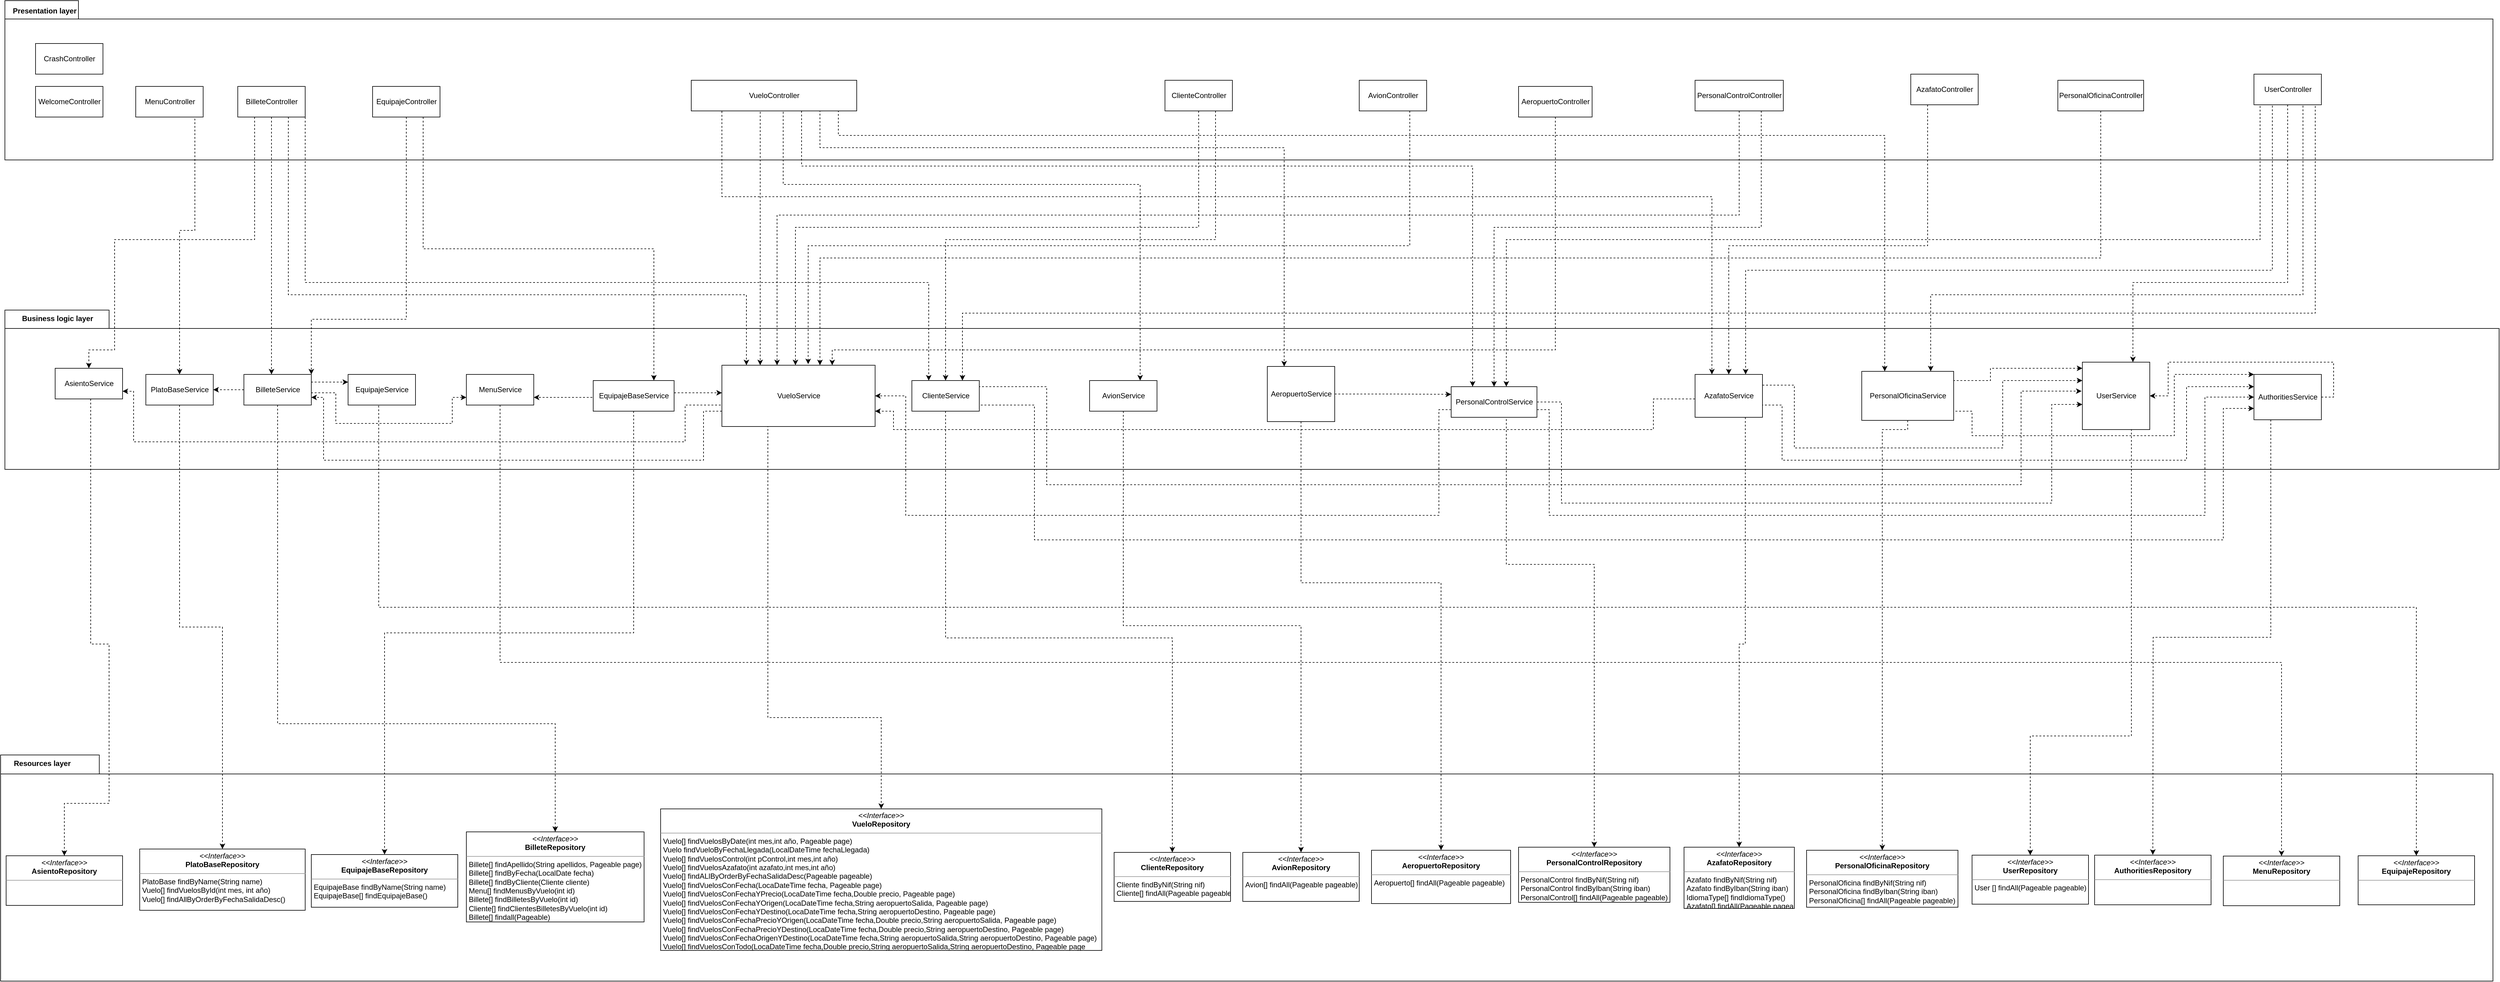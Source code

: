 <mxfile version="14.3.0" type="device"><diagram id="EwJ5Hu0gkXzbweyTSHyA" name="Page-1"><mxGraphModel dx="4663" dy="2973" grid="0" gridSize="10" guides="1" tooltips="1" connect="1" arrows="1" fold="1" page="0" pageScale="1" pageWidth="827" pageHeight="1169" background="none" math="0" shadow="0"><root><mxCell id="0"/><mxCell id="1" parent="0"/><mxCell id="Tn0-3IaLkoi7z6n1KSgP-1" value="" style="shape=folder;fontStyle=1;tabWidth=120;tabHeight=30;tabPosition=left;html=1;boundedLbl=1;" parent="1" vertex="1"><mxGeometry x="90" y="-100" width="4060" height="260" as="geometry"/></mxCell><mxCell id="Tn0-3IaLkoi7z6n1KSgP-2" value="v" style="shape=folder;fontStyle=1;tabWidth=161;tabHeight=31;tabPosition=left;html=1;boundedLbl=1;" parent="1" vertex="1"><mxGeometry x="83" y="1131" width="4067" height="369" as="geometry"/></mxCell><mxCell id="Tn0-3IaLkoi7z6n1KSgP-3" value="" style="shape=folder;fontStyle=1;tabWidth=170;tabHeight=30;tabPosition=left;html=1;boundedLbl=1;" parent="1" vertex="1"><mxGeometry x="90" y="405" width="4070" height="260" as="geometry"/></mxCell><mxCell id="Tn0-3IaLkoi7z6n1KSgP-4" value="Presentation layer" style="text;align=center;fontStyle=1;verticalAlign=middle;spacingLeft=3;spacingRight=3;strokeColor=none;rotatable=0;points=[[0,0.5],[1,0.5]];portConstraint=eastwest;" parent="1" vertex="1"><mxGeometry x="115" y="-97" width="80" height="26" as="geometry"/></mxCell><mxCell id="Tn0-3IaLkoi7z6n1KSgP-71" style="edgeStyle=orthogonalEdgeStyle;rounded=0;orthogonalLoop=1;jettySize=auto;html=1;exitX=0.5;exitY=1;exitDx=0;exitDy=0;entryX=1;entryY=0;entryDx=0;entryDy=0;dashed=1;" parent="1" source="Tn0-3IaLkoi7z6n1KSgP-5" target="Tn0-3IaLkoi7z6n1KSgP-38" edge="1"><mxGeometry relative="1" as="geometry"><Array as="points"><mxPoint x="745" y="420"/><mxPoint x="590" y="420"/></Array></mxGeometry></mxCell><mxCell id="sOfyuGBj5XVeHK4qWnre-22" style="edgeStyle=orthogonalEdgeStyle;rounded=0;orthogonalLoop=1;jettySize=auto;html=1;exitX=0.75;exitY=1;exitDx=0;exitDy=0;entryX=0.75;entryY=0;entryDx=0;entryDy=0;dashed=1;" edge="1" parent="1" source="Tn0-3IaLkoi7z6n1KSgP-5" target="sOfyuGBj5XVeHK4qWnre-20"><mxGeometry relative="1" as="geometry"/></mxCell><mxCell id="Tn0-3IaLkoi7z6n1KSgP-5" value="EquipajeController" style="html=1;" parent="1" vertex="1"><mxGeometry x="690" y="40" width="110" height="50" as="geometry"/></mxCell><mxCell id="Tn0-3IaLkoi7z6n1KSgP-6" value="CrashController" style="html=1;" parent="1" vertex="1"><mxGeometry x="140" y="-30" width="110" height="50" as="geometry"/></mxCell><mxCell id="Tn0-3IaLkoi7z6n1KSgP-45" style="edgeStyle=orthogonalEdgeStyle;rounded=0;orthogonalLoop=1;jettySize=auto;html=1;exitX=0.5;exitY=1;exitDx=0;exitDy=0;dashed=1;" parent="1" source="Tn0-3IaLkoi7z6n1KSgP-7" edge="1"><mxGeometry relative="1" as="geometry"><mxPoint x="525" y="510" as="targetPoint"/><Array as="points"><mxPoint x="525" y="509"/></Array></mxGeometry></mxCell><mxCell id="sOfyuGBj5XVeHK4qWnre-17" style="edgeStyle=orthogonalEdgeStyle;rounded=0;orthogonalLoop=1;jettySize=auto;html=1;exitX=0.75;exitY=1;exitDx=0;exitDy=0;dashed=1;" edge="1" parent="1" source="Tn0-3IaLkoi7z6n1KSgP-7" target="Tn0-3IaLkoi7z6n1KSgP-32"><mxGeometry relative="1" as="geometry"><Array as="points"><mxPoint x="553" y="380"/><mxPoint x="1300" y="380"/></Array></mxGeometry></mxCell><mxCell id="sOfyuGBj5XVeHK4qWnre-18" style="edgeStyle=orthogonalEdgeStyle;rounded=0;orthogonalLoop=1;jettySize=auto;html=1;exitX=0.25;exitY=1;exitDx=0;exitDy=0;entryX=0.5;entryY=0;entryDx=0;entryDy=0;dashed=1;" edge="1" parent="1" source="Tn0-3IaLkoi7z6n1KSgP-7" target="Tn0-3IaLkoi7z6n1KSgP-30"><mxGeometry relative="1" as="geometry"><Array as="points"><mxPoint x="498" y="290"/><mxPoint x="269" y="290"/><mxPoint x="269" y="470"/><mxPoint x="227" y="470"/></Array></mxGeometry></mxCell><mxCell id="sOfyuGBj5XVeHK4qWnre-19" style="edgeStyle=orthogonalEdgeStyle;rounded=0;orthogonalLoop=1;jettySize=auto;html=1;exitX=1;exitY=1;exitDx=0;exitDy=0;entryX=0.25;entryY=0;entryDx=0;entryDy=0;dashed=1;" edge="1" parent="1" source="Tn0-3IaLkoi7z6n1KSgP-7" target="Tn0-3IaLkoi7z6n1KSgP-29"><mxGeometry relative="1" as="geometry"><Array as="points"><mxPoint x="580" y="360"/><mxPoint x="1598" y="360"/></Array></mxGeometry></mxCell><mxCell id="Tn0-3IaLkoi7z6n1KSgP-7" value="BilleteController" style="html=1;" parent="1" vertex="1"><mxGeometry x="470" y="40" width="110" height="50" as="geometry"/></mxCell><mxCell id="Tn0-3IaLkoi7z6n1KSgP-96" style="edgeStyle=orthogonalEdgeStyle;rounded=0;orthogonalLoop=1;jettySize=auto;html=1;exitX=0.75;exitY=1;exitDx=0;exitDy=0;entryX=0.25;entryY=0;entryDx=0;entryDy=0;dashed=1;endArrow=classic;endFill=1;" parent="1" source="Tn0-3IaLkoi7z6n1KSgP-10" target="Tn0-3IaLkoi7z6n1KSgP-27" edge="1"><mxGeometry relative="1" as="geometry"><Array as="points"><mxPoint x="1420" y="80"/><mxPoint x="1420" y="140"/><mxPoint x="2178" y="140"/></Array></mxGeometry></mxCell><mxCell id="Tn0-3IaLkoi7z6n1KSgP-97" style="edgeStyle=orthogonalEdgeStyle;rounded=0;orthogonalLoop=1;jettySize=auto;html=1;exitX=0.25;exitY=1;exitDx=0;exitDy=0;entryX=0.75;entryY=0;entryDx=0;entryDy=0;dashed=1;endArrow=classic;endFill=1;" parent="1" source="Tn0-3IaLkoi7z6n1KSgP-10" target="Tn0-3IaLkoi7z6n1KSgP-28" edge="1"><mxGeometry relative="1" as="geometry"><Array as="points"><mxPoint x="1360" y="80"/><mxPoint x="1360" y="200"/><mxPoint x="1943" y="200"/></Array></mxGeometry></mxCell><mxCell id="Tn0-3IaLkoi7z6n1KSgP-98" style="edgeStyle=orthogonalEdgeStyle;rounded=0;orthogonalLoop=1;jettySize=auto;html=1;exitX=0;exitY=1;exitDx=0;exitDy=0;entryX=0.25;entryY=0;entryDx=0;entryDy=0;dashed=1;endArrow=classic;endFill=1;" parent="1" source="Tn0-3IaLkoi7z6n1KSgP-10" target="Tn0-3IaLkoi7z6n1KSgP-35" edge="1"><mxGeometry relative="1" as="geometry"><Array as="points"><mxPoint x="1390" y="80"/><mxPoint x="1390" y="170"/><mxPoint x="2485" y="170"/></Array></mxGeometry></mxCell><mxCell id="Tn0-3IaLkoi7z6n1KSgP-99" style="edgeStyle=orthogonalEdgeStyle;rounded=0;orthogonalLoop=1;jettySize=auto;html=1;entryX=0.25;entryY=0;entryDx=0;entryDy=0;dashed=1;endArrow=classic;endFill=1;exitX=0.25;exitY=1;exitDx=0;exitDy=0;" parent="1" source="Tn0-3IaLkoi7z6n1KSgP-10" target="Tn0-3IaLkoi7z6n1KSgP-33" edge="1"><mxGeometry relative="1" as="geometry"><Array as="points"><mxPoint x="1260" y="80"/><mxPoint x="1260" y="220"/><mxPoint x="2876" y="220"/></Array><mxPoint x="820" y="70" as="sourcePoint"/></mxGeometry></mxCell><mxCell id="Tn0-3IaLkoi7z6n1KSgP-100" style="edgeStyle=orthogonalEdgeStyle;rounded=0;orthogonalLoop=1;jettySize=auto;html=1;exitX=1;exitY=0.5;exitDx=0;exitDy=0;entryX=0.25;entryY=0;entryDx=0;entryDy=0;dashed=1;endArrow=classic;endFill=1;" parent="1" source="Tn0-3IaLkoi7z6n1KSgP-10" target="Tn0-3IaLkoi7z6n1KSgP-34" edge="1"><mxGeometry relative="1" as="geometry"><Array as="points"><mxPoint x="1450" y="55"/><mxPoint x="1450" y="120"/><mxPoint x="3158" y="120"/></Array></mxGeometry></mxCell><mxCell id="sOfyuGBj5XVeHK4qWnre-24" style="edgeStyle=orthogonalEdgeStyle;rounded=0;orthogonalLoop=1;jettySize=auto;html=1;exitX=0.75;exitY=1;exitDx=0;exitDy=0;dashed=1;entryX=0.563;entryY=-0.017;entryDx=0;entryDy=0;entryPerimeter=0;" edge="1" parent="1" source="Tn0-3IaLkoi7z6n1KSgP-11" target="Tn0-3IaLkoi7z6n1KSgP-32"><mxGeometry relative="1" as="geometry"><mxPoint x="1403" y="491" as="targetPoint"/><Array as="points"><mxPoint x="2383" y="300"/><mxPoint x="1401" y="300"/></Array></mxGeometry></mxCell><mxCell id="Tn0-3IaLkoi7z6n1KSgP-11" value="AvionController" style="html=1;" parent="1" vertex="1"><mxGeometry x="2300" y="30" width="110" height="50" as="geometry"/></mxCell><mxCell id="sOfyuGBj5XVeHK4qWnre-97" style="edgeStyle=orthogonalEdgeStyle;rounded=0;orthogonalLoop=1;jettySize=auto;html=1;exitX=0.75;exitY=1;exitDx=0;exitDy=0;entryX=0.5;entryY=0;entryDx=0;entryDy=0;dashed=1;" edge="1" parent="1" source="Tn0-3IaLkoi7z6n1KSgP-16" target="Tn0-3IaLkoi7z6n1KSgP-35"><mxGeometry relative="1" as="geometry"><Array as="points"><mxPoint x="2956" y="270"/><mxPoint x="2520" y="270"/></Array></mxGeometry></mxCell><mxCell id="Tn0-3IaLkoi7z6n1KSgP-16" value="PersonalControlController" style="html=1;" parent="1" vertex="1"><mxGeometry x="2848" y="30" width="144" height="50" as="geometry"/></mxCell><mxCell id="Tn0-3IaLkoi7z6n1KSgP-72" style="edgeStyle=orthogonalEdgeStyle;rounded=0;orthogonalLoop=1;jettySize=auto;html=1;exitX=0.5;exitY=1;exitDx=0;exitDy=0;entryX=0.5;entryY=0;entryDx=0;entryDy=0;dashed=1;" parent="1" source="Tn0-3IaLkoi7z6n1KSgP-17" target="Tn0-3IaLkoi7z6n1KSgP-36" edge="1"><mxGeometry relative="1" as="geometry"><Array as="points"><mxPoint x="359" y="70"/><mxPoint x="400" y="70"/><mxPoint x="400" y="275"/><mxPoint x="375" y="275"/></Array></mxGeometry></mxCell><mxCell id="Tn0-3IaLkoi7z6n1KSgP-17" value="MenuController" style="html=1;" parent="1" vertex="1"><mxGeometry x="303.5" y="40" width="110" height="50" as="geometry"/></mxCell><mxCell id="Tn0-3IaLkoi7z6n1KSgP-19" value="PersonalOficinaController" style="html=1;" parent="1" vertex="1"><mxGeometry x="3440" y="30" width="140" height="50" as="geometry"/></mxCell><mxCell id="sOfyuGBj5XVeHK4qWnre-26" style="edgeStyle=orthogonalEdgeStyle;rounded=0;orthogonalLoop=1;jettySize=auto;html=1;exitX=0.25;exitY=1;exitDx=0;exitDy=0;entryX=0.75;entryY=0;entryDx=0;entryDy=0;dashed=1;" edge="1" parent="1" source="Tn0-3IaLkoi7z6n1KSgP-20" target="Tn0-3IaLkoi7z6n1KSgP-34"><mxGeometry relative="1" as="geometry"><Array as="points"><mxPoint x="3840" y="70"/><mxPoint x="3840" y="380"/><mxPoint x="3233" y="380"/></Array></mxGeometry></mxCell><mxCell id="sOfyuGBj5XVeHK4qWnre-27" style="edgeStyle=orthogonalEdgeStyle;rounded=0;orthogonalLoop=1;jettySize=auto;html=1;exitX=0.75;exitY=1;exitDx=0;exitDy=0;entryX=0.75;entryY=0;entryDx=0;entryDy=0;dashed=1;" edge="1" parent="1" source="Tn0-3IaLkoi7z6n1KSgP-20" target="Tn0-3IaLkoi7z6n1KSgP-33"><mxGeometry relative="1" as="geometry"><Array as="points"><mxPoint x="3790" y="70"/><mxPoint x="3790" y="340"/><mxPoint x="2931" y="340"/></Array></mxGeometry></mxCell><mxCell id="sOfyuGBj5XVeHK4qWnre-28" style="edgeStyle=orthogonalEdgeStyle;rounded=0;orthogonalLoop=1;jettySize=auto;html=1;exitX=0;exitY=1;exitDx=0;exitDy=0;entryX=0.75;entryY=0;entryDx=0;entryDy=0;dashed=1;" edge="1" parent="1" source="Tn0-3IaLkoi7z6n1KSgP-20" target="Tn0-3IaLkoi7z6n1KSgP-29"><mxGeometry relative="1" as="geometry"><Array as="points"><mxPoint x="3860" y="70"/><mxPoint x="3860" y="410"/><mxPoint x="1652" y="410"/></Array></mxGeometry></mxCell><mxCell id="sOfyuGBj5XVeHK4qWnre-29" style="edgeStyle=orthogonalEdgeStyle;rounded=0;orthogonalLoop=1;jettySize=auto;html=1;exitX=1;exitY=1;exitDx=0;exitDy=0;dashed=1;" edge="1" parent="1" source="Tn0-3IaLkoi7z6n1KSgP-20" target="Tn0-3IaLkoi7z6n1KSgP-35"><mxGeometry relative="1" as="geometry"><mxPoint x="2545" y="520" as="targetPoint"/><Array as="points"><mxPoint x="3770" y="70"/><mxPoint x="3770" y="290"/><mxPoint x="2540" y="290"/></Array></mxGeometry></mxCell><mxCell id="sOfyuGBj5XVeHK4qWnre-99" style="edgeStyle=orthogonalEdgeStyle;rounded=0;orthogonalLoop=1;jettySize=auto;html=1;exitX=0.5;exitY=1;exitDx=0;exitDy=0;entryX=0.75;entryY=0;entryDx=0;entryDy=0;dashed=1;" edge="1" parent="1" source="Tn0-3IaLkoi7z6n1KSgP-20" target="Tn0-3IaLkoi7z6n1KSgP-37"><mxGeometry relative="1" as="geometry"><Array as="points"><mxPoint x="3815" y="360"/><mxPoint x="3563" y="360"/></Array></mxGeometry></mxCell><mxCell id="Tn0-3IaLkoi7z6n1KSgP-20" value="UserController" style="html=1;" parent="1" vertex="1"><mxGeometry x="3760" y="20" width="110" height="50" as="geometry"/></mxCell><mxCell id="Tn0-3IaLkoi7z6n1KSgP-21" value="WelcomeController" style="html=1;" parent="1" vertex="1"><mxGeometry x="140" y="40" width="110" height="50" as="geometry"/></mxCell><mxCell id="Tn0-3IaLkoi7z6n1KSgP-22" style="edgeStyle=orthogonalEdgeStyle;rounded=0;orthogonalLoop=1;jettySize=auto;html=1;exitX=0.5;exitY=1;exitDx=0;exitDy=0;" parent="1" source="Tn0-3IaLkoi7z6n1KSgP-12" target="Tn0-3IaLkoi7z6n1KSgP-12" edge="1"><mxGeometry relative="1" as="geometry"/></mxCell><mxCell id="Tn0-3IaLkoi7z6n1KSgP-142" style="edgeStyle=orthogonalEdgeStyle;rounded=0;orthogonalLoop=1;jettySize=auto;html=1;exitX=0.5;exitY=1;exitDx=0;exitDy=0;dashed=1;endArrow=classic;endFill=1;entryX=0.5;entryY=0;entryDx=0;entryDy=0;" parent="1" source="Tn0-3IaLkoi7z6n1KSgP-27" target="Tn0-3IaLkoi7z6n1KSgP-130" edge="1"><mxGeometry relative="1" as="geometry"><Array as="points"><mxPoint x="2205" y="850"/><mxPoint x="2434" y="850"/></Array></mxGeometry></mxCell><mxCell id="Tn0-3IaLkoi7z6n1KSgP-141" style="edgeStyle=orthogonalEdgeStyle;rounded=0;orthogonalLoop=1;jettySize=auto;html=1;exitX=0.5;exitY=1;exitDx=0;exitDy=0;entryX=0.5;entryY=0;entryDx=0;entryDy=0;dashed=1;endArrow=classic;endFill=1;" parent="1" source="Tn0-3IaLkoi7z6n1KSgP-28" target="Tn0-3IaLkoi7z6n1KSgP-127" edge="1"><mxGeometry relative="1" as="geometry"><Array as="points"><mxPoint x="1915" y="920"/><mxPoint x="2205" y="920"/></Array></mxGeometry></mxCell><mxCell id="Tn0-3IaLkoi7z6n1KSgP-88" style="edgeStyle=orthogonalEdgeStyle;rounded=0;orthogonalLoop=1;jettySize=auto;html=1;exitX=1;exitY=0.25;exitDx=0;exitDy=0;dashed=1;endArrow=classic;endFill=1;entryX=0;entryY=0.75;entryDx=0;entryDy=0;" parent="1" source="Tn0-3IaLkoi7z6n1KSgP-29" target="Tn0-3IaLkoi7z6n1KSgP-31" edge="1"><mxGeometry relative="1" as="geometry"><Array as="points"><mxPoint x="1680" y="560"/><mxPoint x="1770" y="560"/><mxPoint x="1770" y="780"/><mxPoint x="3710" y="780"/><mxPoint x="3710" y="565"/></Array><mxPoint x="3760" y="520" as="targetPoint"/></mxGeometry></mxCell><mxCell id="Tn0-3IaLkoi7z6n1KSgP-89" style="edgeStyle=orthogonalEdgeStyle;rounded=0;orthogonalLoop=1;jettySize=auto;html=1;exitX=0.75;exitY=1;exitDx=0;exitDy=0;entryX=-0.012;entryY=0.43;entryDx=0;entryDy=0;dashed=1;endArrow=classic;endFill=1;entryPerimeter=0;" parent="1" source="Tn0-3IaLkoi7z6n1KSgP-29" target="Tn0-3IaLkoi7z6n1KSgP-37" edge="1"><mxGeometry relative="1" as="geometry"><Array as="points"><mxPoint x="1652" y="530"/><mxPoint x="1790" y="530"/><mxPoint x="1790" y="690"/><mxPoint x="3380" y="690"/><mxPoint x="3380" y="537"/></Array></mxGeometry></mxCell><mxCell id="Tn0-3IaLkoi7z6n1KSgP-136" style="edgeStyle=orthogonalEdgeStyle;rounded=0;orthogonalLoop=1;jettySize=auto;html=1;exitX=0.5;exitY=1;exitDx=0;exitDy=0;entryX=0.5;entryY=0;entryDx=0;entryDy=0;dashed=1;endArrow=classic;endFill=1;" parent="1" edge="1" target="Tn0-3IaLkoi7z6n1KSgP-129"><mxGeometry relative="1" as="geometry"><mxPoint x="195" y="531.0" as="sourcePoint"/><mxPoint x="284.47" y="886.869" as="targetPoint"/><Array as="points"><mxPoint x="230" y="531"/><mxPoint x="230" y="950"/><mxPoint x="260" y="950"/><mxPoint x="260" y="1210"/><mxPoint x="187" y="1210"/></Array></mxGeometry></mxCell><mxCell id="Tn0-3IaLkoi7z6n1KSgP-30" value="AsientoService" style="html=1;" parent="1" vertex="1"><mxGeometry x="172" y="500" width="110" height="50" as="geometry"/></mxCell><mxCell id="Tn0-3IaLkoi7z6n1KSgP-67" style="edgeStyle=orthogonalEdgeStyle;rounded=0;orthogonalLoop=1;jettySize=auto;html=1;exitX=1;exitY=0.5;exitDx=0;exitDy=0;entryX=1;entryY=0.5;entryDx=0;entryDy=0;dashed=1;" parent="1" source="Tn0-3IaLkoi7z6n1KSgP-31" target="Tn0-3IaLkoi7z6n1KSgP-37" edge="1"><mxGeometry relative="1" as="geometry"><Array as="points"><mxPoint x="3890" y="547"/><mxPoint x="3890" y="490"/><mxPoint x="3620" y="490"/><mxPoint x="3620" y="545"/></Array></mxGeometry></mxCell><mxCell id="Tn0-3IaLkoi7z6n1KSgP-148" style="edgeStyle=orthogonalEdgeStyle;rounded=0;orthogonalLoop=1;jettySize=auto;html=1;exitX=1;exitY=0.5;exitDx=0;exitDy=0;dashed=1;endArrow=classic;endFill=1;entryX=0.5;entryY=0;entryDx=0;entryDy=0;" parent="1" source="Tn0-3IaLkoi7z6n1KSgP-35" target="Tn0-3IaLkoi7z6n1KSgP-121" edge="1"><mxGeometry relative="1" as="geometry"><Array as="points"><mxPoint x="2590" y="580"/><mxPoint x="2540" y="580"/><mxPoint x="2540" y="820"/><mxPoint x="2684" y="820"/></Array></mxGeometry></mxCell><mxCell id="sOfyuGBj5XVeHK4qWnre-87" style="edgeStyle=orthogonalEdgeStyle;rounded=0;orthogonalLoop=1;jettySize=auto;html=1;exitX=0.25;exitY=1;exitDx=0;exitDy=0;dashed=1;" edge="1" parent="1" source="Tn0-3IaLkoi7z6n1KSgP-31"><mxGeometry relative="1" as="geometry"><mxPoint x="3595" y="1294" as="targetPoint"/></mxGeometry></mxCell><mxCell id="Tn0-3IaLkoi7z6n1KSgP-31" value="AuthoritiesService" style="html=1;" parent="1" vertex="1"><mxGeometry x="3760" y="510" width="110" height="74" as="geometry"/></mxCell><mxCell id="Tn0-3IaLkoi7z6n1KSgP-139" style="edgeStyle=orthogonalEdgeStyle;rounded=0;orthogonalLoop=1;jettySize=auto;html=1;exitX=0.5;exitY=1;exitDx=0;exitDy=0;dashed=1;endArrow=classic;endFill=1;" parent="1" source="Tn0-3IaLkoi7z6n1KSgP-32" target="Tn0-3IaLkoi7z6n1KSgP-104" edge="1"><mxGeometry relative="1" as="geometry"><Array as="points"><mxPoint x="1335" y="1070"/><mxPoint x="1520" y="1070"/></Array></mxGeometry></mxCell><mxCell id="sOfyuGBj5XVeHK4qWnre-42" style="edgeStyle=orthogonalEdgeStyle;rounded=0;orthogonalLoop=1;jettySize=auto;html=1;entryX=1;entryY=0.75;entryDx=0;entryDy=0;dashed=1;" edge="1" parent="1" source="Tn0-3IaLkoi7z6n1KSgP-32" target="Tn0-3IaLkoi7z6n1KSgP-38"><mxGeometry relative="1" as="geometry"><Array as="points"><mxPoint x="1230" y="570"/><mxPoint x="1230" y="650"/><mxPoint x="610" y="650"/><mxPoint x="610" y="548"/></Array></mxGeometry></mxCell><mxCell id="sOfyuGBj5XVeHK4qWnre-43" style="edgeStyle=orthogonalEdgeStyle;rounded=0;orthogonalLoop=1;jettySize=auto;html=1;exitX=0;exitY=0.75;exitDx=0;exitDy=0;entryX=1;entryY=0.75;entryDx=0;entryDy=0;dashed=1;" edge="1" parent="1" source="Tn0-3IaLkoi7z6n1KSgP-32" target="Tn0-3IaLkoi7z6n1KSgP-30"><mxGeometry relative="1" as="geometry"><Array as="points"><mxPoint x="1260" y="560"/><mxPoint x="1200" y="560"/><mxPoint x="1200" y="620"/><mxPoint x="300" y="620"/><mxPoint x="300" y="538"/></Array></mxGeometry></mxCell><mxCell id="Tn0-3IaLkoi7z6n1KSgP-32" value="VueloService" style="html=1;" parent="1" vertex="1"><mxGeometry x="1260" y="495" width="250" height="100" as="geometry"/></mxCell><mxCell id="Tn0-3IaLkoi7z6n1KSgP-90" style="edgeStyle=orthogonalEdgeStyle;rounded=0;orthogonalLoop=1;jettySize=auto;html=1;exitX=1;exitY=1;exitDx=0;exitDy=0;dashed=1;endArrow=classic;endFill=1;" parent="1" source="Tn0-3IaLkoi7z6n1KSgP-33" edge="1"><mxGeometry relative="1" as="geometry"><mxPoint x="3760" y="530" as="targetPoint"/><Array as="points"><mxPoint x="2958" y="560"/><mxPoint x="2990" y="560"/><mxPoint x="2990" y="650"/><mxPoint x="3650" y="650"/><mxPoint x="3650" y="530"/></Array></mxGeometry></mxCell><mxCell id="sOfyuGBj5XVeHK4qWnre-45" style="edgeStyle=orthogonalEdgeStyle;rounded=0;orthogonalLoop=1;jettySize=auto;html=1;exitX=0;exitY=1;exitDx=0;exitDy=0;entryX=1;entryY=0.75;entryDx=0;entryDy=0;dashed=1;" edge="1" parent="1" source="Tn0-3IaLkoi7z6n1KSgP-33" target="Tn0-3IaLkoi7z6n1KSgP-32"><mxGeometry relative="1" as="geometry"><Array as="points"><mxPoint x="2848" y="550"/><mxPoint x="2780" y="550"/><mxPoint x="2780" y="600"/><mxPoint x="1540" y="600"/><mxPoint x="1540" y="570"/></Array></mxGeometry></mxCell><mxCell id="Tn0-3IaLkoi7z6n1KSgP-92" style="edgeStyle=orthogonalEdgeStyle;rounded=0;orthogonalLoop=1;jettySize=auto;html=1;exitX=1;exitY=0.25;exitDx=0;exitDy=0;entryX=0;entryY=0;entryDx=0;entryDy=0;dashed=1;endArrow=classic;endFill=1;" parent="1" source="Tn0-3IaLkoi7z6n1KSgP-34" target="Tn0-3IaLkoi7z6n1KSgP-31" edge="1"><mxGeometry relative="1" as="geometry"><Array as="points"><mxPoint x="3270" y="570"/><mxPoint x="3300" y="570"/><mxPoint x="3300" y="610"/><mxPoint x="3630" y="610"/><mxPoint x="3630" y="510"/></Array></mxGeometry></mxCell><mxCell id="Tn0-3IaLkoi7z6n1KSgP-145" style="edgeStyle=orthogonalEdgeStyle;rounded=0;orthogonalLoop=1;jettySize=auto;html=1;exitX=0.5;exitY=1;exitDx=0;exitDy=0;dashed=1;endArrow=classic;endFill=1;entryX=0.5;entryY=0;entryDx=0;entryDy=0;" parent="1" source="Tn0-3IaLkoi7z6n1KSgP-34" target="Tn0-3IaLkoi7z6n1KSgP-120" edge="1"><mxGeometry relative="1" as="geometry"><Array as="points"><mxPoint x="3195" y="600"/><mxPoint x="3154" y="600"/></Array></mxGeometry></mxCell><mxCell id="sOfyuGBj5XVeHK4qWnre-44" style="edgeStyle=orthogonalEdgeStyle;rounded=0;orthogonalLoop=1;jettySize=auto;html=1;exitX=0;exitY=0.75;exitDx=0;exitDy=0;entryX=1;entryY=0.5;entryDx=0;entryDy=0;dashed=1;" edge="1" parent="1" source="Tn0-3IaLkoi7z6n1KSgP-35" target="Tn0-3IaLkoi7z6n1KSgP-32"><mxGeometry relative="1" as="geometry"><Array as="points"><mxPoint x="2430" y="568"/><mxPoint x="2430" y="740"/><mxPoint x="1560" y="740"/><mxPoint x="1560" y="545"/></Array></mxGeometry></mxCell><mxCell id="Tn0-3IaLkoi7z6n1KSgP-137" style="edgeStyle=orthogonalEdgeStyle;rounded=0;orthogonalLoop=1;jettySize=auto;html=1;exitX=0.5;exitY=1;exitDx=0;exitDy=0;entryX=0.5;entryY=0;entryDx=0;entryDy=0;dashed=1;endArrow=classic;endFill=1;" parent="1" source="Tn0-3IaLkoi7z6n1KSgP-36" target="Tn0-3IaLkoi7z6n1KSgP-119" edge="1"><mxGeometry relative="1" as="geometry"/></mxCell><mxCell id="Tn0-3IaLkoi7z6n1KSgP-36" value="PlatoBaseService" style="html=1;" parent="1" vertex="1"><mxGeometry x="320" y="510" width="110" height="50" as="geometry"/></mxCell><mxCell id="Tn0-3IaLkoi7z6n1KSgP-146" style="edgeStyle=orthogonalEdgeStyle;rounded=0;orthogonalLoop=1;jettySize=auto;html=1;exitX=0.5;exitY=1;exitDx=0;exitDy=0;entryX=0.5;entryY=0;entryDx=0;entryDy=0;dashed=1;endArrow=classic;endFill=1;" parent="1" source="Tn0-3IaLkoi7z6n1KSgP-37" target="Tn0-3IaLkoi7z6n1KSgP-118" edge="1"><mxGeometry relative="1" as="geometry"><Array as="points"><mxPoint x="3560" y="600"/><mxPoint x="3560" y="1100"/><mxPoint x="3395" y="1100"/></Array></mxGeometry></mxCell><mxCell id="Tn0-3IaLkoi7z6n1KSgP-73" style="edgeStyle=orthogonalEdgeStyle;rounded=0;orthogonalLoop=1;jettySize=auto;html=1;exitX=0;exitY=0.5;exitDx=0;exitDy=0;entryX=1;entryY=0.5;entryDx=0;entryDy=0;dashed=1;" parent="1" source="Tn0-3IaLkoi7z6n1KSgP-38" target="Tn0-3IaLkoi7z6n1KSgP-36" edge="1"><mxGeometry relative="1" as="geometry"><Array as="points"><mxPoint x="450" y="535"/><mxPoint x="450" y="535"/></Array></mxGeometry></mxCell><mxCell id="Tn0-3IaLkoi7z6n1KSgP-138" style="edgeStyle=orthogonalEdgeStyle;rounded=0;orthogonalLoop=1;jettySize=auto;html=1;exitX=0.5;exitY=1;exitDx=0;exitDy=0;entryX=0.5;entryY=0;entryDx=0;entryDy=0;dashed=1;endArrow=classic;endFill=1;" parent="1" source="Tn0-3IaLkoi7z6n1KSgP-38" target="Tn0-3IaLkoi7z6n1KSgP-125" edge="1"><mxGeometry relative="1" as="geometry"><Array as="points"><mxPoint x="535" y="1080"/><mxPoint x="988" y="1080"/></Array></mxGeometry></mxCell><mxCell id="sOfyuGBj5XVeHK4qWnre-35" style="edgeStyle=orthogonalEdgeStyle;rounded=0;orthogonalLoop=1;jettySize=auto;html=1;exitX=1;exitY=0.5;exitDx=0;exitDy=0;entryX=0;entryY=0.25;entryDx=0;entryDy=0;dashed=1;" edge="1" parent="1" source="Tn0-3IaLkoi7z6n1KSgP-38" target="sOfyuGBj5XVeHK4qWnre-34"><mxGeometry relative="1" as="geometry"><Array as="points"><mxPoint x="590" y="523"/></Array></mxGeometry></mxCell><mxCell id="sOfyuGBj5XVeHK4qWnre-38" style="edgeStyle=orthogonalEdgeStyle;rounded=0;orthogonalLoop=1;jettySize=auto;html=1;exitX=0.25;exitY=1;exitDx=0;exitDy=0;entryX=0;entryY=0.75;entryDx=0;entryDy=0;dashed=1;" edge="1" parent="1" source="Tn0-3IaLkoi7z6n1KSgP-38" target="sOfyuGBj5XVeHK4qWnre-36"><mxGeometry relative="1" as="geometry"><Array as="points"><mxPoint x="508" y="540"/><mxPoint x="630" y="540"/><mxPoint x="630" y="590"/><mxPoint x="820" y="590"/><mxPoint x="820" y="547"/></Array></mxGeometry></mxCell><mxCell id="Tn0-3IaLkoi7z6n1KSgP-38" value="BilleteService" style="html=1;" parent="1" vertex="1"><mxGeometry x="480" y="510" width="110" height="50" as="geometry"/></mxCell><mxCell id="Tn0-3IaLkoi7z6n1KSgP-39" value="Business logic layer" style="text;align=center;fontStyle=1;verticalAlign=middle;spacingLeft=3;spacingRight=3;strokeColor=none;rotatable=0;points=[[0,0.5],[1,0.5]];portConstraint=eastwest;" parent="1" vertex="1"><mxGeometry x="136" y="405" width="80" height="26" as="geometry"/></mxCell><mxCell id="Tn0-3IaLkoi7z6n1KSgP-48" style="edgeStyle=orthogonalEdgeStyle;rounded=0;orthogonalLoop=1;jettySize=auto;html=1;exitX=0.5;exitY=1;exitDx=0;exitDy=0;dashed=1;" parent="1" edge="1" source="Tn0-3IaLkoi7z6n1KSgP-12"><mxGeometry relative="1" as="geometry"><mxPoint x="880" y="170" as="sourcePoint"/><mxPoint x="1380" y="495" as="targetPoint"/><Array as="points"><mxPoint x="2038" y="270"/><mxPoint x="1380" y="270"/></Array></mxGeometry></mxCell><mxCell id="Tn0-3IaLkoi7z6n1KSgP-49" style="edgeStyle=orthogonalEdgeStyle;rounded=0;orthogonalLoop=1;jettySize=auto;html=1;exitX=0.5;exitY=1;exitDx=0;exitDy=0;dashed=1;" parent="1" edge="1" source="sOfyuGBj5XVeHK4qWnre-20"><mxGeometry relative="1" as="geometry"><mxPoint x="1010" y="170" as="sourcePoint"/><mxPoint x="1260" y="540" as="targetPoint"/><Array as="points"><mxPoint x="1116" y="540"/><mxPoint x="1260" y="540"/></Array></mxGeometry></mxCell><mxCell id="Tn0-3IaLkoi7z6n1KSgP-50" style="edgeStyle=orthogonalEdgeStyle;rounded=0;orthogonalLoop=1;jettySize=auto;html=1;dashed=1;" parent="1" edge="1" source="Tn0-3IaLkoi7z6n1KSgP-8"><mxGeometry relative="1" as="geometry"><mxPoint x="1140" y="170" as="sourcePoint"/><mxPoint x="1440" y="495" as="targetPoint"/><Array as="points"><mxPoint x="2620" y="470"/><mxPoint x="1440" y="470"/><mxPoint x="1440" y="495"/></Array></mxGeometry></mxCell><mxCell id="Tn0-3IaLkoi7z6n1KSgP-51" style="edgeStyle=orthogonalEdgeStyle;rounded=0;orthogonalLoop=1;jettySize=auto;html=1;exitX=0.5;exitY=1;exitDx=0;exitDy=0;dashed=1;" parent="1" edge="1" target="Tn0-3IaLkoi7z6n1KSgP-32" source="Tn0-3IaLkoi7z6n1KSgP-16"><mxGeometry relative="1" as="geometry"><mxPoint x="1300" y="170" as="sourcePoint"/><mxPoint x="1280" y="490" as="targetPoint"/><Array as="points"><mxPoint x="2920" y="250"/><mxPoint x="1350" y="250"/></Array></mxGeometry></mxCell><mxCell id="Tn0-3IaLkoi7z6n1KSgP-52" style="edgeStyle=orthogonalEdgeStyle;rounded=0;orthogonalLoop=1;jettySize=auto;html=1;exitX=0.5;exitY=1;exitDx=0;exitDy=0;dashed=1;" parent="1" edge="1" source="Tn0-3IaLkoi7z6n1KSgP-19"><mxGeometry relative="1" as="geometry"><mxPoint x="1580" y="170" as="sourcePoint"/><mxPoint x="1420" y="495" as="targetPoint"/><Array as="points"><mxPoint x="3510" y="320"/><mxPoint x="1420" y="320"/></Array></mxGeometry></mxCell><mxCell id="Tn0-3IaLkoi7z6n1KSgP-102" value="Resources layer" style="text;align=center;fontStyle=1;verticalAlign=middle;spacingLeft=3;spacingRight=3;strokeColor=none;rotatable=0;points=[[0,0.5],[1,0.5]];portConstraint=eastwest;" parent="1" vertex="1"><mxGeometry x="111" y="1131" width="80" height="26" as="geometry"/></mxCell><mxCell id="Tn0-3IaLkoi7z6n1KSgP-104" value="&lt;p style=&quot;margin: 0px ; margin-top: 4px ; text-align: center&quot;&gt;&lt;i&gt;&amp;lt;&amp;lt;Interface&amp;gt;&amp;gt;&lt;/i&gt;&lt;br&gt;&lt;b&gt;VueloRepository&lt;/b&gt;&lt;/p&gt;&lt;hr size=&quot;1&quot;&gt;&lt;p style=&quot;margin: 0px ; margin-left: 4px&quot;&gt;&lt;/p&gt;&lt;p style=&quot;margin: 0px 0px 0px 4px&quot;&gt;Vuelo[] findVuelosByDate(int mes,int año, Pageable page)&lt;/p&gt;&lt;p style=&quot;margin: 0px 0px 0px 4px&quot;&gt;Vuelo findVueloByFechaLlegada(LocalDateTime fechaLlegada)&lt;br&gt;&lt;/p&gt;&lt;p style=&quot;margin: 0px 0px 0px 4px&quot;&gt;Vuelo[] findVuelosControl(int pControl,int mes,int año)&lt;br&gt;&lt;/p&gt;&lt;p style=&quot;margin: 0px 0px 0px 4px&quot;&gt;Vuelo[] findVuelosAzafato(int azafato,int mes,int año)&lt;br&gt;&lt;/p&gt;&lt;p style=&quot;margin: 0px 0px 0px 4px&quot;&gt;Vuelo[] findALlByOrderByFechaSalidaDesc(Pageable pageable)&lt;/p&gt;&lt;p style=&quot;margin: 0px 0px 0px 4px&quot;&gt;Vuelo[] findVuelosConFecha(LocaDateTime fecha, Pageable page)&lt;br&gt;&lt;/p&gt;&lt;p style=&quot;margin: 0px 0px 0px 4px&quot;&gt;Vuelo[] findVuelosConFechaYPrecio(LocaDateTime fecha,Double precio, Pageable page)&lt;/p&gt;&lt;p style=&quot;margin: 0px 0px 0px 4px&quot;&gt;Vuelo[] findVuelosConFechaYOrigen(LocaDateTime fecha,String aeropuertoSalida, Pageable page)&lt;br&gt;&lt;/p&gt;&lt;p style=&quot;margin: 0px 0px 0px 4px&quot;&gt;Vuelo[] findVuelosConFechaYDestino(LocaDateTime fecha,String aeropuertoDestino, Pageable page)&lt;br&gt;&lt;/p&gt;&lt;p style=&quot;margin: 0px 0px 0px 4px&quot;&gt;Vuelo[] findVuelosConFechaPrecioYOrigen(LocaDateTime fecha,Double precio,String aeropuertoSalida, Pageable page)&lt;br&gt;&lt;/p&gt;&lt;p style=&quot;margin: 0px 0px 0px 4px&quot;&gt;Vuelo[] findVuelosConFechaPrecioYDestino(LocaDateTime fecha,Double precio,String aeropuertoDestino, Pageable page)&lt;br&gt;&lt;/p&gt;&lt;p style=&quot;margin: 0px 0px 0px 4px&quot;&gt;Vuelo[] findVuelosConFechaOrigenYDestino(LocaDateTime fecha,String aeropuertoSalida,String aeropuertoDestino, Pageable page)&lt;/p&gt;&lt;p style=&quot;margin: 0px 0px 0px 4px&quot;&gt;Vuelo[] findVuelosConTodo(LocaDateTime fecha,Double precio,String aeropuertoSalida,String aeropuertoDestino, Pageable page&lt;/p&gt;" style="verticalAlign=top;align=left;overflow=fill;fontSize=12;fontFamily=Helvetica;html=1;" parent="1" vertex="1"><mxGeometry x="1160" y="1219" width="720" height="231" as="geometry"/></mxCell><mxCell id="Tn0-3IaLkoi7z6n1KSgP-118" value="&lt;p style=&quot;margin: 0px ; margin-top: 4px ; text-align: center&quot;&gt;&lt;i&gt;&amp;lt;&amp;lt;Interface&amp;gt;&amp;gt;&lt;/i&gt;&lt;br&gt;&lt;b&gt;UserRepository&lt;/b&gt;&lt;/p&gt;&lt;hr size=&quot;1&quot;&gt;&lt;p style=&quot;margin: 0px ; margin-left: 4px&quot;&gt;&lt;/p&gt;&lt;p style=&quot;margin: 0px ; margin-left: 4px&quot;&gt;User [] findAll(Pageable pageable)&lt;br&gt;&lt;/p&gt;" style="verticalAlign=top;align=left;overflow=fill;fontSize=12;fontFamily=Helvetica;html=1;" parent="1" vertex="1"><mxGeometry x="3300" y="1294.5" width="190" height="80" as="geometry"/></mxCell><mxCell id="Tn0-3IaLkoi7z6n1KSgP-119" value="&lt;p style=&quot;margin: 0px ; margin-top: 4px ; text-align: center&quot;&gt;&lt;i&gt;&amp;lt;&amp;lt;Interface&amp;gt;&amp;gt;&lt;/i&gt;&lt;br&gt;&lt;b&gt;PlatoBaseRepository&lt;/b&gt;&lt;/p&gt;&lt;hr size=&quot;1&quot;&gt;&lt;p style=&quot;margin: 0px ; margin-left: 4px&quot;&gt;&lt;/p&gt;&lt;p style=&quot;margin: 0px ; margin-left: 4px&quot;&gt;PlatoBase findByName(String name)&lt;/p&gt;&lt;p style=&quot;margin: 0px ; margin-left: 4px&quot;&gt;Vuelo[] findVuelosById(int mes, int año)&lt;/p&gt;&lt;p style=&quot;margin: 0px ; margin-left: 4px&quot;&gt;Vuelo[] findAllByOrderByFechaSalidaDesc()&lt;br&gt;&lt;/p&gt;" style="verticalAlign=top;align=left;overflow=fill;fontSize=12;fontFamily=Helvetica;html=1;" parent="1" vertex="1"><mxGeometry x="310" y="1284.5" width="270" height="100" as="geometry"/></mxCell><mxCell id="Tn0-3IaLkoi7z6n1KSgP-120" value="&lt;p style=&quot;margin: 0px ; margin-top: 4px ; text-align: center&quot;&gt;&lt;i&gt;&amp;lt;&amp;lt;Interface&amp;gt;&amp;gt;&lt;/i&gt;&lt;br&gt;&lt;b&gt;PersonalOficinaRepository&lt;/b&gt;&lt;/p&gt;&lt;hr size=&quot;1&quot;&gt;&lt;p style=&quot;margin: 0px ; margin-left: 4px&quot;&gt;&lt;/p&gt;&lt;p style=&quot;margin: 0px 0px 0px 4px&quot;&gt;PersonalOficina findByNif(String nif)&lt;/p&gt;&lt;p style=&quot;margin: 0px 0px 0px 4px&quot;&gt;PersonalOficina findByIban(String iban)&lt;br&gt;&lt;/p&gt;&lt;p style=&quot;margin: 0px 0px 0px 4px&quot;&gt;PersonalOficina[] findAll(Pageable pageable)&lt;br&gt;&lt;/p&gt;&lt;div&gt;&lt;br&gt;&lt;/div&gt;" style="verticalAlign=top;align=left;overflow=fill;fontSize=12;fontFamily=Helvetica;html=1;" parent="1" vertex="1"><mxGeometry x="3030" y="1286.5" width="247" height="93" as="geometry"/></mxCell><mxCell id="Tn0-3IaLkoi7z6n1KSgP-122" value="&lt;p style=&quot;margin: 0px ; margin-top: 4px ; text-align: center&quot;&gt;&lt;i&gt;&amp;lt;&amp;lt;Interface&amp;gt;&amp;gt;&lt;/i&gt;&lt;br&gt;&lt;b&gt;MenuRepository&lt;/b&gt;&lt;/p&gt;&lt;hr size=&quot;1&quot;&gt;&lt;p style=&quot;margin: 0px ; margin-left: 4px&quot;&gt;&lt;/p&gt;&lt;p style=&quot;margin: 0px ; margin-left: 4px&quot;&gt;&lt;br&gt;&lt;/p&gt;" style="verticalAlign=top;align=left;overflow=fill;fontSize=12;fontFamily=Helvetica;html=1;" parent="1" vertex="1"><mxGeometry x="3710" y="1296" width="190" height="81" as="geometry"/></mxCell><mxCell id="Tn0-3IaLkoi7z6n1KSgP-123" value="&lt;p style=&quot;margin: 0px ; margin-top: 4px ; text-align: center&quot;&gt;&lt;i&gt;&amp;lt;&amp;lt;Interface&amp;gt;&amp;gt;&lt;/i&gt;&lt;br&gt;&lt;b&gt;EquipajeRepository&lt;/b&gt;&lt;/p&gt;&lt;hr size=&quot;1&quot;&gt;&lt;p style=&quot;margin: 0px ; margin-left: 4px&quot;&gt;&lt;/p&gt;&lt;p style=&quot;margin: 0px ; margin-left: 4px&quot;&gt;&lt;br&gt;&lt;/p&gt;" style="verticalAlign=top;align=left;overflow=fill;fontSize=12;fontFamily=Helvetica;html=1;" parent="1" vertex="1"><mxGeometry x="3930" y="1295.5" width="190" height="80" as="geometry"/></mxCell><mxCell id="Tn0-3IaLkoi7z6n1KSgP-124" value="&lt;p style=&quot;margin: 0px ; margin-top: 4px ; text-align: center&quot;&gt;&lt;i&gt;&amp;lt;&amp;lt;Interface&amp;gt;&amp;gt;&lt;/i&gt;&lt;br&gt;&lt;b&gt;ClienteRepository&lt;/b&gt;&lt;/p&gt;&lt;hr size=&quot;1&quot;&gt;&lt;p style=&quot;margin: 0px ; margin-left: 4px&quot;&gt;&lt;/p&gt;&lt;p style=&quot;margin: 0px ; margin-left: 4px&quot;&gt;Cliente findByNif(String nif)&lt;/p&gt;&lt;p style=&quot;margin: 0px ; margin-left: 4px&quot;&gt;Cliente[] findAll(Pageable pageable)&lt;/p&gt;" style="verticalAlign=top;align=left;overflow=fill;fontSize=12;fontFamily=Helvetica;html=1;" parent="1" vertex="1"><mxGeometry x="1900" y="1290" width="190" height="80" as="geometry"/></mxCell><mxCell id="Tn0-3IaLkoi7z6n1KSgP-125" value="&lt;p style=&quot;margin: 0px ; margin-top: 4px ; text-align: center&quot;&gt;&lt;i&gt;&amp;lt;&amp;lt;Interface&amp;gt;&amp;gt;&lt;/i&gt;&lt;br&gt;&lt;b&gt;BilleteRepository&lt;/b&gt;&lt;/p&gt;&lt;hr size=&quot;1&quot;&gt;&lt;p style=&quot;margin: 0px ; margin-left: 4px&quot;&gt;&lt;/p&gt;&lt;p style=&quot;margin: 0px ; margin-left: 4px&quot;&gt;Billete[] findApellido(String apellidos, Pageable page)&lt;/p&gt;&lt;p style=&quot;margin: 0px ; margin-left: 4px&quot;&gt;Billete[] findByFecha(LocalDate fecha)&lt;br&gt;&lt;/p&gt;&lt;p style=&quot;margin: 0px ; margin-left: 4px&quot;&gt;Billete[] findByCliente(Cliente cliente)&lt;br&gt;&lt;/p&gt;&lt;p style=&quot;margin: 0px ; margin-left: 4px&quot;&gt;Menu[] findMenusByVuelo(int id)&lt;br&gt;&lt;/p&gt;&lt;p style=&quot;margin: 0px ; margin-left: 4px&quot;&gt;Billete[] findBilletesByVuelo(int id)&lt;br&gt;&lt;/p&gt;&lt;p style=&quot;margin: 0px ; margin-left: 4px&quot;&gt;Cliente[] findClientesBilletesByVuelo(int id)&lt;br&gt;&lt;/p&gt;&lt;p style=&quot;margin: 0px ; margin-left: 4px&quot;&gt;Billete[] findall(Pageable)&lt;br&gt;&lt;/p&gt;&lt;p style=&quot;margin: 0px ; margin-left: 4px&quot;&gt;&lt;br&gt;&lt;/p&gt;" style="verticalAlign=top;align=left;overflow=fill;fontSize=12;fontFamily=Helvetica;html=1;" parent="1" vertex="1"><mxGeometry x="843" y="1256.5" width="290" height="147" as="geometry"/></mxCell><mxCell id="Tn0-3IaLkoi7z6n1KSgP-126" value="&lt;p style=&quot;margin: 0px ; margin-top: 4px ; text-align: center&quot;&gt;&lt;i&gt;&amp;lt;&amp;lt;Interface&amp;gt;&amp;gt;&lt;/i&gt;&lt;br&gt;&lt;b&gt;AzafatoRepository&lt;/b&gt;&lt;/p&gt;&lt;hr size=&quot;1&quot;&gt;&lt;p style=&quot;margin: 0px ; margin-left: 4px&quot;&gt;&lt;/p&gt;&lt;p style=&quot;margin: 0px ; margin-left: 4px&quot;&gt;Azafato findByNif(S&lt;span&gt;tring nif)&lt;/span&gt;&lt;/p&gt;&lt;p style=&quot;margin: 0px ; margin-left: 4px&quot;&gt;Azafato findByIban(S&lt;span&gt;tring iban)&lt;/span&gt;&lt;span&gt;&lt;br&gt;&lt;/span&gt;&lt;/p&gt;&lt;p style=&quot;margin: 0px ; margin-left: 4px&quot;&gt;IdiomaType[] findIdiomaType()&lt;/p&gt;&lt;p style=&quot;margin: 0px ; margin-left: 4px&quot;&gt;Azafato[] findAll(Pageable pageable)&lt;br&gt;&lt;/p&gt;" style="verticalAlign=top;align=left;overflow=fill;fontSize=12;fontFamily=Helvetica;html=1;" parent="1" vertex="1"><mxGeometry x="2830" y="1281.5" width="180" height="100" as="geometry"/></mxCell><mxCell id="Tn0-3IaLkoi7z6n1KSgP-128" value="&lt;p style=&quot;margin: 0px ; margin-top: 4px ; text-align: center&quot;&gt;&lt;i&gt;&amp;lt;&amp;lt;Interface&amp;gt;&amp;gt;&lt;/i&gt;&lt;br&gt;&lt;b&gt;AuthoritiesRepository&lt;/b&gt;&lt;/p&gt;&lt;hr size=&quot;1&quot;&gt;&lt;p style=&quot;margin: 0px ; margin-left: 4px&quot;&gt;&lt;/p&gt;&lt;p style=&quot;margin: 0px ; margin-left: 4px&quot;&gt;&lt;br&gt;&lt;/p&gt;" style="verticalAlign=top;align=left;overflow=fill;fontSize=12;fontFamily=Helvetica;html=1;" parent="1" vertex="1"><mxGeometry x="3500" y="1294.5" width="190" height="81" as="geometry"/></mxCell><mxCell id="Tn0-3IaLkoi7z6n1KSgP-129" value="&lt;p style=&quot;margin: 0px ; margin-top: 4px ; text-align: center&quot;&gt;&lt;i&gt;&amp;lt;&amp;lt;Interface&amp;gt;&amp;gt;&lt;/i&gt;&lt;br&gt;&lt;b&gt;AsientoRepository&lt;/b&gt;&lt;/p&gt;&lt;hr size=&quot;1&quot;&gt;&lt;p style=&quot;margin: 0px ; margin-left: 4px&quot;&gt;&lt;/p&gt;&lt;p style=&quot;margin: 0px ; margin-left: 4px&quot;&gt;&lt;br&gt;&lt;/p&gt;" style="verticalAlign=top;align=left;overflow=fill;fontSize=12;fontFamily=Helvetica;html=1;" parent="1" vertex="1"><mxGeometry x="92" y="1295.5" width="190" height="81" as="geometry"/></mxCell><mxCell id="Tn0-3IaLkoi7z6n1KSgP-130" value="&lt;p style=&quot;margin: 0px ; margin-top: 4px ; text-align: center&quot;&gt;&lt;i&gt;&amp;lt;&amp;lt;Interface&amp;gt;&amp;gt;&lt;/i&gt;&lt;br&gt;&lt;b&gt;AeropuertoRepository&lt;/b&gt;&lt;/p&gt;&lt;hr size=&quot;1&quot;&gt;&lt;p style=&quot;margin: 0px ; margin-left: 4px&quot;&gt;&lt;/p&gt;&lt;p style=&quot;margin: 0px ; margin-left: 4px&quot;&gt;Aeropuerto[] findAll(Pageable pageable)&lt;br&gt;&lt;/p&gt;" style="verticalAlign=top;align=left;overflow=fill;fontSize=12;fontFamily=Helvetica;html=1;" parent="1" vertex="1"><mxGeometry x="2320" y="1286.5" width="227" height="87" as="geometry"/></mxCell><mxCell id="sOfyuGBj5XVeHK4qWnre-31" value="&lt;p style=&quot;margin: 0px ; margin-top: 4px ; text-align: center&quot;&gt;&lt;i&gt;&amp;lt;&amp;lt;Interface&amp;gt;&amp;gt;&lt;/i&gt;&lt;br&gt;&lt;b&gt;EquipajeBaseRepository&lt;/b&gt;&lt;/p&gt;&lt;hr size=&quot;1&quot;&gt;&lt;p style=&quot;margin: 0px ; margin-left: 4px&quot;&gt;&lt;/p&gt;&lt;p style=&quot;margin: 0px ; margin-left: 4px&quot;&gt;EquipajeBase findByName(String name)&lt;/p&gt;&lt;p style=&quot;margin: 0px ; margin-left: 4px&quot;&gt;EquipajeBase[] findEquipajeBase()&lt;/p&gt;" style="verticalAlign=top;align=left;overflow=fill;fontSize=12;fontFamily=Helvetica;html=1;" vertex="1" parent="1"><mxGeometry x="590" y="1293.5" width="239" height="86" as="geometry"/></mxCell><mxCell id="sOfyuGBj5XVeHK4qWnre-40" style="edgeStyle=orthogonalEdgeStyle;rounded=0;orthogonalLoop=1;jettySize=auto;html=1;exitX=0.5;exitY=1;exitDx=0;exitDy=0;entryX=0.5;entryY=0;entryDx=0;entryDy=0;dashed=1;" edge="1" parent="1" source="sOfyuGBj5XVeHK4qWnre-34" target="Tn0-3IaLkoi7z6n1KSgP-123"><mxGeometry relative="1" as="geometry"><Array as="points"><mxPoint x="700" y="560"/><mxPoint x="700" y="890"/><mxPoint x="4025" y="890"/></Array></mxGeometry></mxCell><mxCell id="sOfyuGBj5XVeHK4qWnre-41" style="edgeStyle=orthogonalEdgeStyle;rounded=0;orthogonalLoop=1;jettySize=auto;html=1;exitX=0.5;exitY=1;exitDx=0;exitDy=0;entryX=0.5;entryY=0;entryDx=0;entryDy=0;dashed=1;" edge="1" parent="1" source="sOfyuGBj5XVeHK4qWnre-36" target="Tn0-3IaLkoi7z6n1KSgP-122"><mxGeometry relative="1" as="geometry"><Array as="points"><mxPoint x="898" y="980"/><mxPoint x="3805" y="980"/></Array></mxGeometry></mxCell><mxCell id="Tn0-3IaLkoi7z6n1KSgP-121" value="&lt;p style=&quot;margin: 0px ; margin-top: 4px ; text-align: center&quot;&gt;&lt;i&gt;&amp;lt;&amp;lt;Interface&amp;gt;&amp;gt;&lt;/i&gt;&lt;br&gt;&lt;b&gt;PersonalControlRepository&lt;/b&gt;&lt;/p&gt;&lt;hr size=&quot;1&quot;&gt;&lt;p style=&quot;margin: 0px ; margin-left: 4px&quot;&gt;&lt;/p&gt;&amp;nbsp;PersonalControl&lt;span&gt;&amp;nbsp;findBy&lt;/span&gt;&lt;span&gt;Nif(String nif)&lt;/span&gt;&lt;br&gt;&amp;nbsp;PersonalControl&lt;span&gt;&amp;nbsp;findByIban(String iban)&lt;/span&gt;&lt;br&gt;&lt;div&gt;&amp;nbsp;PersonalControl[] findAll(Pageable pageable)&lt;br&gt;&lt;/div&gt;" style="verticalAlign=top;align=left;overflow=fill;fontSize=12;fontFamily=Helvetica;html=1;" parent="1" vertex="1"><mxGeometry x="2560" y="1281.5" width="247" height="90" as="geometry"/></mxCell><mxCell id="sOfyuGBj5XVeHK4qWnre-46" style="edgeStyle=orthogonalEdgeStyle;rounded=0;orthogonalLoop=1;jettySize=auto;html=1;dashed=1;endArrow=classic;endFill=1;entryX=0.5;entryY=0;entryDx=0;entryDy=0;" edge="1" parent="1" source="Tn0-3IaLkoi7z6n1KSgP-33" target="Tn0-3IaLkoi7z6n1KSgP-126"><mxGeometry relative="1" as="geometry"><Array as="points"><mxPoint x="2930" y="950"/><mxPoint x="2920" y="950"/></Array><mxPoint x="1563.0" y="530" as="sourcePoint"/><mxPoint x="2540" y="1250" as="targetPoint"/></mxGeometry></mxCell><mxCell id="Tn0-3IaLkoi7z6n1KSgP-127" value="&lt;p style=&quot;margin: 0px ; margin-top: 4px ; text-align: center&quot;&gt;&lt;i&gt;&amp;lt;&amp;lt;Interface&amp;gt;&amp;gt;&lt;/i&gt;&lt;br&gt;&lt;b&gt;AvionRepository&lt;/b&gt;&lt;/p&gt;&lt;hr size=&quot;1&quot;&gt;&lt;p style=&quot;margin: 0px ; margin-left: 4px&quot;&gt;&lt;/p&gt;&lt;p style=&quot;margin: 0px ; margin-left: 4px&quot;&gt;Avion[] findAll(Pageable pageable)&lt;br&gt;&lt;/p&gt;" style="verticalAlign=top;align=left;overflow=fill;fontSize=12;fontFamily=Helvetica;html=1;" parent="1" vertex="1"><mxGeometry x="2110" y="1290" width="190" height="80" as="geometry"/></mxCell><mxCell id="sOfyuGBj5XVeHK4qWnre-98" style="edgeStyle=orthogonalEdgeStyle;rounded=0;orthogonalLoop=1;jettySize=auto;html=1;exitX=0.25;exitY=1;exitDx=0;exitDy=0;entryX=0.5;entryY=0;entryDx=0;entryDy=0;dashed=1;" edge="1" parent="1" source="Tn0-3IaLkoi7z6n1KSgP-9" target="Tn0-3IaLkoi7z6n1KSgP-33"><mxGeometry relative="1" as="geometry"><Array as="points"><mxPoint x="3228" y="300"/><mxPoint x="2903" y="300"/></Array></mxGeometry></mxCell><mxCell id="Tn0-3IaLkoi7z6n1KSgP-9" value="AzafatoController" style="html=1;" parent="1" vertex="1"><mxGeometry x="3200" y="20" width="110" height="50" as="geometry"/></mxCell><mxCell id="Tn0-3IaLkoi7z6n1KSgP-8" value="AeropuertoController" style="html=1;" parent="1" vertex="1"><mxGeometry x="2560" y="40" width="120" height="50" as="geometry"/></mxCell><mxCell id="sOfyuGBj5XVeHK4qWnre-100" style="edgeStyle=orthogonalEdgeStyle;rounded=0;orthogonalLoop=1;jettySize=auto;html=1;exitX=0.75;exitY=1;exitDx=0;exitDy=0;entryX=0.5;entryY=0;entryDx=0;entryDy=0;dashed=1;" edge="1" parent="1" source="Tn0-3IaLkoi7z6n1KSgP-12" target="Tn0-3IaLkoi7z6n1KSgP-29"><mxGeometry relative="1" as="geometry"><Array as="points"><mxPoint x="2066" y="290"/><mxPoint x="1625" y="290"/></Array></mxGeometry></mxCell><mxCell id="Tn0-3IaLkoi7z6n1KSgP-12" value="ClienteController" style="html=1;" parent="1" vertex="1"><mxGeometry x="1983" y="30" width="110" height="50" as="geometry"/></mxCell><mxCell id="sOfyuGBj5XVeHK4qWnre-101" style="edgeStyle=orthogonalEdgeStyle;rounded=0;orthogonalLoop=1;jettySize=auto;html=1;exitX=0.5;exitY=1;exitDx=0;exitDy=0;entryX=0.25;entryY=0;entryDx=0;entryDy=0;dashed=1;" edge="1" parent="1" source="Tn0-3IaLkoi7z6n1KSgP-10" target="Tn0-3IaLkoi7z6n1KSgP-32"><mxGeometry relative="1" as="geometry"><Array as="points"><mxPoint x="1323" y="80"/></Array></mxGeometry></mxCell><mxCell id="Tn0-3IaLkoi7z6n1KSgP-10" value="VueloController" style="html=1;" parent="1" vertex="1"><mxGeometry x="1210" y="30" width="270" height="50" as="geometry"/></mxCell><mxCell id="sOfyuGBj5XVeHK4qWnre-34" value="EquipajeService" style="html=1;" vertex="1" parent="1"><mxGeometry x="650" y="510" width="110" height="50" as="geometry"/></mxCell><mxCell id="sOfyuGBj5XVeHK4qWnre-94" style="edgeStyle=orthogonalEdgeStyle;rounded=0;orthogonalLoop=1;jettySize=auto;html=1;exitX=0.5;exitY=1;exitDx=0;exitDy=0;dashed=1;" edge="1" parent="1" source="Tn0-3IaLkoi7z6n1KSgP-29" target="Tn0-3IaLkoi7z6n1KSgP-124"><mxGeometry relative="1" as="geometry"><Array as="points"><mxPoint x="1625" y="940"/><mxPoint x="1995" y="940"/></Array></mxGeometry></mxCell><mxCell id="Tn0-3IaLkoi7z6n1KSgP-29" value="ClienteService" style="html=1;" parent="1" vertex="1"><mxGeometry x="1570" y="520" width="110" height="50" as="geometry"/></mxCell><mxCell id="sOfyuGBj5XVeHK4qWnre-36" value="MenuService" style="html=1;" vertex="1" parent="1"><mxGeometry x="843" y="510" width="110" height="50" as="geometry"/></mxCell><mxCell id="sOfyuGBj5XVeHK4qWnre-71" style="edgeStyle=orthogonalEdgeStyle;rounded=0;orthogonalLoop=1;jettySize=auto;html=1;exitX=0.5;exitY=1;exitDx=0;exitDy=0;dashed=1;entryX=1;entryY=0.75;entryDx=0;entryDy=0;" edge="1" parent="1" source="sOfyuGBj5XVeHK4qWnre-20" target="sOfyuGBj5XVeHK4qWnre-36"><mxGeometry relative="1" as="geometry"><mxPoint x="1086" y="555.0" as="sourcePoint"/><mxPoint x="700" y="540.0" as="targetPoint"/><Array as="points"><mxPoint x="1116" y="548"/></Array></mxGeometry></mxCell><mxCell id="sOfyuGBj5XVeHK4qWnre-95" style="edgeStyle=orthogonalEdgeStyle;rounded=0;orthogonalLoop=1;jettySize=auto;html=1;exitX=0.5;exitY=1;exitDx=0;exitDy=0;entryX=0.5;entryY=0;entryDx=0;entryDy=0;dashed=1;" edge="1" parent="1" source="sOfyuGBj5XVeHK4qWnre-20" target="sOfyuGBj5XVeHK4qWnre-31"><mxGeometry relative="1" as="geometry"/></mxCell><mxCell id="sOfyuGBj5XVeHK4qWnre-20" value="EquipajeBaseService" style="html=1;" vertex="1" parent="1"><mxGeometry x="1050" y="520" width="132" height="50" as="geometry"/></mxCell><mxCell id="Tn0-3IaLkoi7z6n1KSgP-28" value="&lt;span style=&quot;font-weight: normal&quot;&gt;AvionService&lt;/span&gt;" style="html=1;fontStyle=1" parent="1" vertex="1"><mxGeometry x="1860" y="520" width="110" height="50" as="geometry"/></mxCell><mxCell id="Tn0-3IaLkoi7z6n1KSgP-34" value="PersonalOficinaService" style="html=1;" parent="1" vertex="1"><mxGeometry x="3120" y="505" width="150" height="80" as="geometry"/></mxCell><mxCell id="Tn0-3IaLkoi7z6n1KSgP-37" value="UserService" style="html=1;" parent="1" vertex="1"><mxGeometry x="3480" y="490" width="110" height="110" as="geometry"/></mxCell><mxCell id="sOfyuGBj5XVeHK4qWnre-78" style="edgeStyle=orthogonalEdgeStyle;rounded=0;orthogonalLoop=1;jettySize=auto;html=1;exitX=1;exitY=0.5;exitDx=0;exitDy=0;dashed=1;endArrow=classic;endFill=1;" edge="1" parent="1" source="Tn0-3IaLkoi7z6n1KSgP-34" target="Tn0-3IaLkoi7z6n1KSgP-37"><mxGeometry relative="1" as="geometry"><mxPoint x="3370" y="555" as="sourcePoint"/><mxPoint x="3530" y="1294.5" as="targetPoint"/><Array as="points"><mxPoint x="3270" y="520"/><mxPoint x="3330" y="520"/><mxPoint x="3330" y="500"/></Array></mxGeometry></mxCell><mxCell id="sOfyuGBj5XVeHK4qWnre-93" style="edgeStyle=orthogonalEdgeStyle;rounded=0;orthogonalLoop=1;jettySize=auto;html=1;exitX=1;exitY=0.25;exitDx=0;exitDy=0;dashed=1;" edge="1" parent="1" source="Tn0-3IaLkoi7z6n1KSgP-33"><mxGeometry relative="1" as="geometry"><mxPoint x="3480" y="520" as="targetPoint"/><Array as="points"><mxPoint x="3010" y="528"/><mxPoint x="3010" y="630"/><mxPoint x="3350" y="630"/><mxPoint x="3350" y="520"/></Array></mxGeometry></mxCell><mxCell id="Tn0-3IaLkoi7z6n1KSgP-33" value="AzafatoService" style="html=1;" parent="1" vertex="1"><mxGeometry x="2848" y="510" width="110" height="70" as="geometry"/></mxCell><mxCell id="sOfyuGBj5XVeHK4qWnre-90" style="edgeStyle=orthogonalEdgeStyle;rounded=0;orthogonalLoop=1;jettySize=auto;html=1;exitX=1;exitY=0.75;exitDx=0;exitDy=0;entryX=0;entryY=0.5;entryDx=0;entryDy=0;dashed=1;" edge="1" parent="1" source="Tn0-3IaLkoi7z6n1KSgP-35" target="Tn0-3IaLkoi7z6n1KSgP-31"><mxGeometry relative="1" as="geometry"><Array as="points"><mxPoint x="2610" y="567"/><mxPoint x="2610" y="740"/><mxPoint x="3680" y="740"/><mxPoint x="3680" y="547"/></Array></mxGeometry></mxCell><mxCell id="sOfyuGBj5XVeHK4qWnre-91" style="edgeStyle=orthogonalEdgeStyle;rounded=0;orthogonalLoop=1;jettySize=auto;html=1;exitX=1;exitY=0.5;exitDx=0;exitDy=0;dashed=1;" edge="1" parent="1" source="Tn0-3IaLkoi7z6n1KSgP-35"><mxGeometry relative="1" as="geometry"><mxPoint x="3480" y="559" as="targetPoint"/><Array as="points"><mxPoint x="2630" y="555"/><mxPoint x="2630" y="720"/><mxPoint x="3430" y="720"/><mxPoint x="3430" y="559"/></Array></mxGeometry></mxCell><mxCell id="Tn0-3IaLkoi7z6n1KSgP-35" value="PersonalControlService" style="html=1;" parent="1" vertex="1"><mxGeometry x="2450" y="530" width="140" height="50" as="geometry"/></mxCell><mxCell id="sOfyuGBj5XVeHK4qWnre-85" style="edgeStyle=orthogonalEdgeStyle;rounded=0;orthogonalLoop=1;jettySize=auto;html=1;exitX=1;exitY=0.5;exitDx=0;exitDy=0;entryX=0;entryY=0.25;entryDx=0;entryDy=0;dashed=1;" edge="1" parent="1" source="Tn0-3IaLkoi7z6n1KSgP-27" target="Tn0-3IaLkoi7z6n1KSgP-35"><mxGeometry relative="1" as="geometry"/></mxCell><mxCell id="Tn0-3IaLkoi7z6n1KSgP-27" value="AeropuertoService" style="html=1;" parent="1" vertex="1"><mxGeometry x="2150" y="497" width="110" height="90" as="geometry"/></mxCell></root></mxGraphModel></diagram></mxfile>